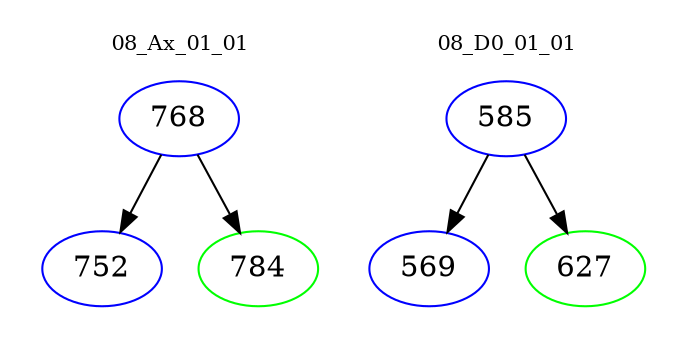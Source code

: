 digraph{
subgraph cluster_0 {
color = white
label = "08_Ax_01_01";
fontsize=10;
T0_768 [label="768", color="blue"]
T0_768 -> T0_752 [color="black"]
T0_752 [label="752", color="blue"]
T0_768 -> T0_784 [color="black"]
T0_784 [label="784", color="green"]
}
subgraph cluster_1 {
color = white
label = "08_D0_01_01";
fontsize=10;
T1_585 [label="585", color="blue"]
T1_585 -> T1_569 [color="black"]
T1_569 [label="569", color="blue"]
T1_585 -> T1_627 [color="black"]
T1_627 [label="627", color="green"]
}
}
